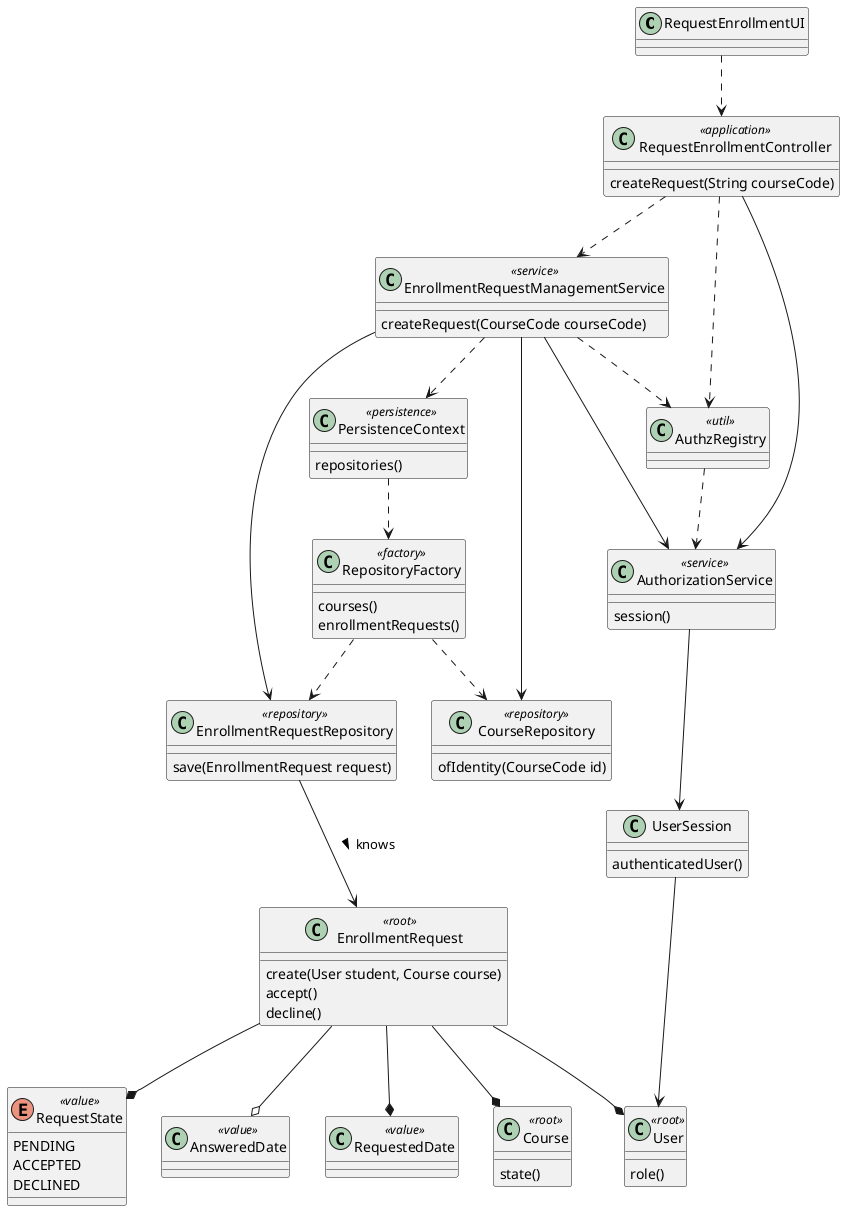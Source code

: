 @startuml

'left to right direction

' use case related classes
class RequestEnrollmentUI{
}

class RequestEnrollmentController <<application>>{
    createRequest(String courseCode)
}

'domain classes
class EnrollmentRequest <<root>>{
    create(User student, Course course)
    accept()
    decline()
}

class Course <<root>>{
    state()
}

class User <<root>>{
    role()
}

class UserSession {
    authenticatedUser()
}

' enrollment request value objects
enum RequestState <<value>> {
    PENDING
    ACCEPTED
    DECLINED
}

class AnsweredDate <<value>> {
}

class RequestedDate <<value>> {
}

' repositories/persistence
class PersistenceContext <<persistence>>{
    repositories()
}

class RepositoryFactory <<factory>> {
    courses()
    enrollmentRequests()
}

class CourseRepository <<repository>>{
    ofIdentity(CourseCode id)
}

class EnrollmentRequestRepository <<repository>> {
    save(EnrollmentRequest request)
}

' service
class EnrollmentRequestManagementService <<service>> {
    createRequest(CourseCode courseCode)
}

class AuthorizationService <<service>> {
    session()
}

class AuthzRegistry <<util>> {
}


EnrollmentRequest --* Course
EnrollmentRequest --* User
EnrollmentRequest --* RequestState
EnrollmentRequest --* RequestedDate
EnrollmentRequest --o AnsweredDate

EnrollmentRequestRepository --> EnrollmentRequest : knows >

RequestEnrollmentUI ..> RequestEnrollmentController

RequestEnrollmentController ..> EnrollmentRequestManagementService
RequestEnrollmentController ..> AuthzRegistry
RequestEnrollmentController --> AuthorizationService

EnrollmentRequestManagementService ..> PersistenceContext
EnrollmentRequestManagementService --> EnrollmentRequestRepository
EnrollmentRequestManagementService --> CourseRepository

PersistenceContext ..> RepositoryFactory


RepositoryFactory ..> EnrollmentRequestRepository
RepositoryFactory ..> CourseRepository



AuthzRegistry ..> AuthorizationService
AuthorizationService --> UserSession
UserSession --> User

EnrollmentRequestManagementService ..> AuthzRegistry
EnrollmentRequestManagementService --> AuthorizationService



@enduml